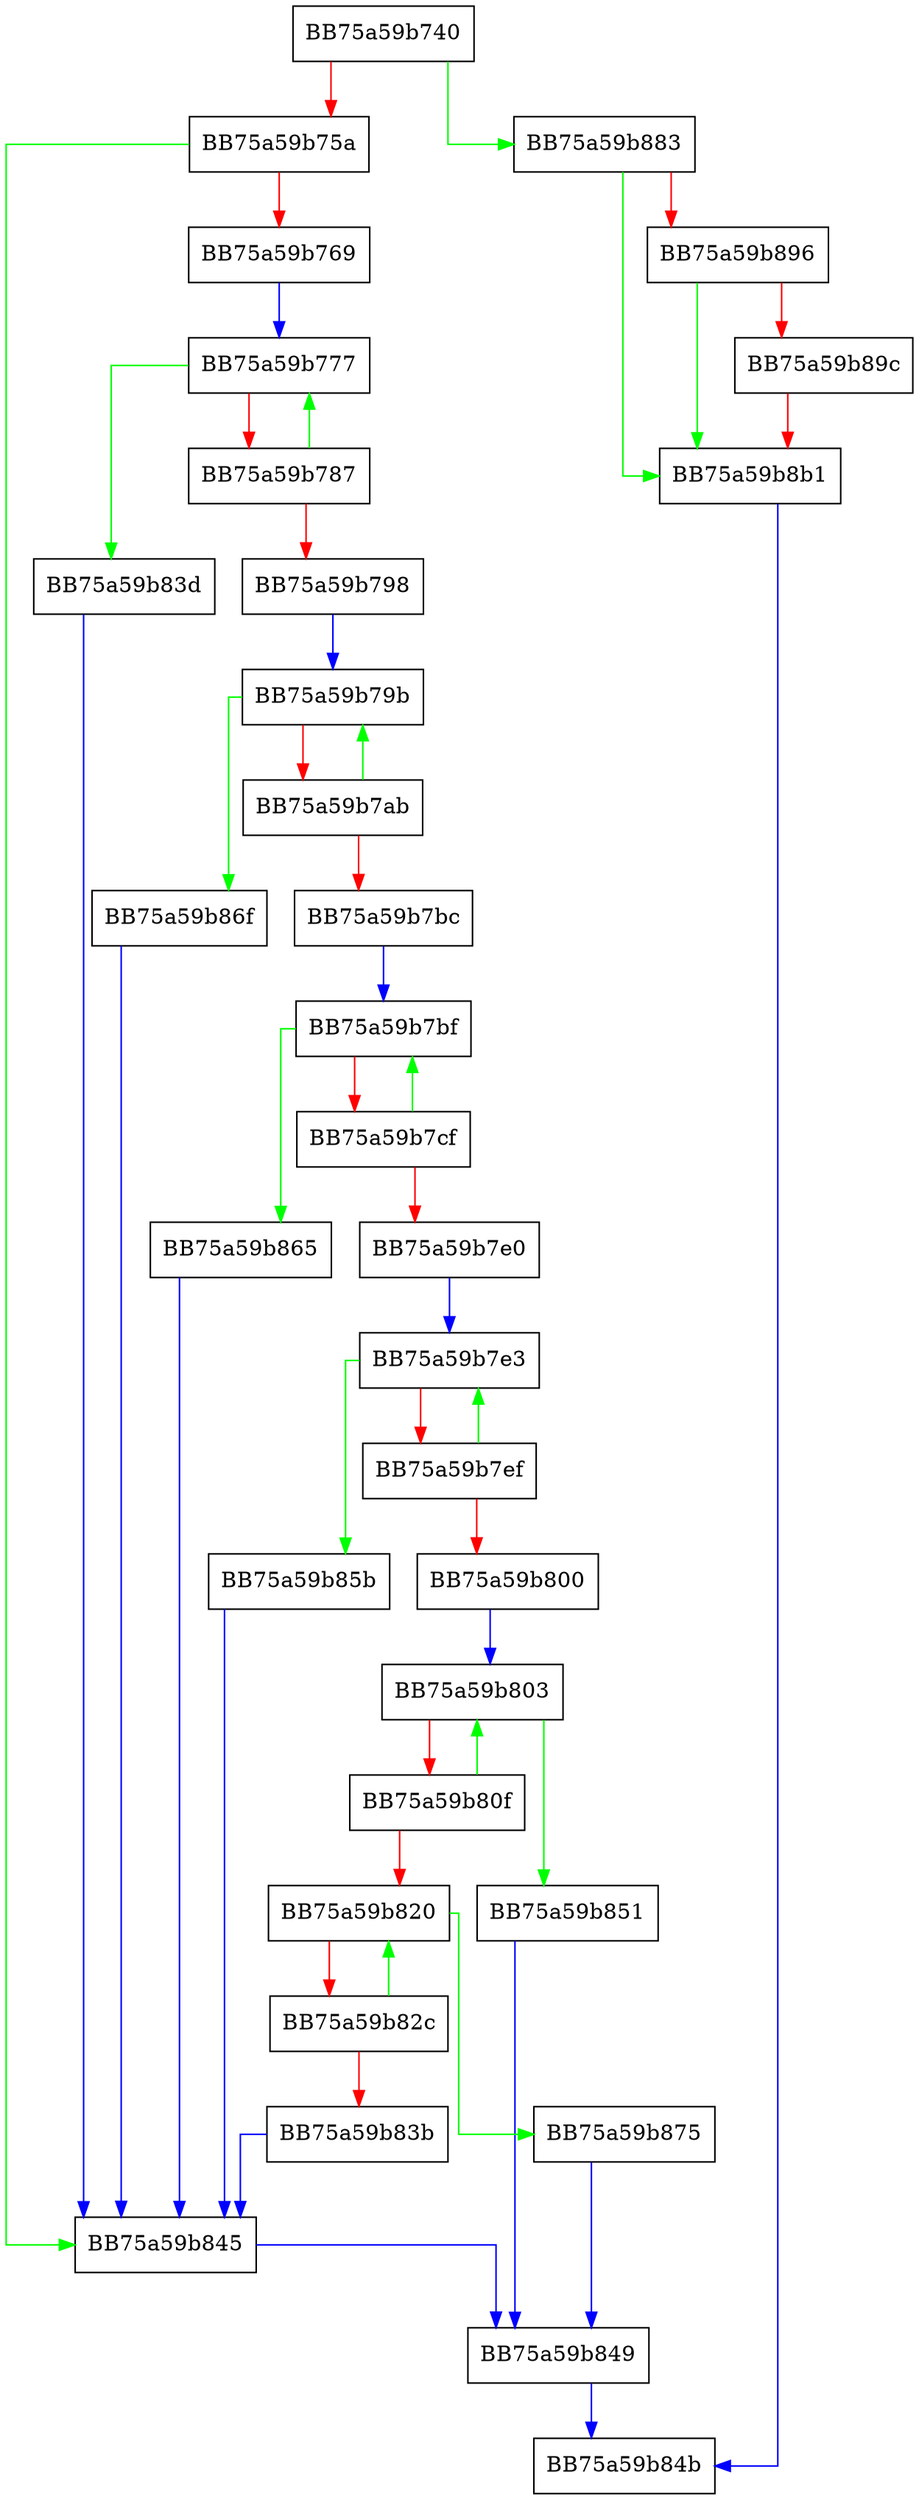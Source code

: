 digraph OidElement {
  node [shape="box"];
  graph [splines=ortho];
  BB75a59b740 -> BB75a59b883 [color="green"];
  BB75a59b740 -> BB75a59b75a [color="red"];
  BB75a59b75a -> BB75a59b845 [color="green"];
  BB75a59b75a -> BB75a59b769 [color="red"];
  BB75a59b769 -> BB75a59b777 [color="blue"];
  BB75a59b777 -> BB75a59b83d [color="green"];
  BB75a59b777 -> BB75a59b787 [color="red"];
  BB75a59b787 -> BB75a59b777 [color="green"];
  BB75a59b787 -> BB75a59b798 [color="red"];
  BB75a59b798 -> BB75a59b79b [color="blue"];
  BB75a59b79b -> BB75a59b86f [color="green"];
  BB75a59b79b -> BB75a59b7ab [color="red"];
  BB75a59b7ab -> BB75a59b79b [color="green"];
  BB75a59b7ab -> BB75a59b7bc [color="red"];
  BB75a59b7bc -> BB75a59b7bf [color="blue"];
  BB75a59b7bf -> BB75a59b865 [color="green"];
  BB75a59b7bf -> BB75a59b7cf [color="red"];
  BB75a59b7cf -> BB75a59b7bf [color="green"];
  BB75a59b7cf -> BB75a59b7e0 [color="red"];
  BB75a59b7e0 -> BB75a59b7e3 [color="blue"];
  BB75a59b7e3 -> BB75a59b85b [color="green"];
  BB75a59b7e3 -> BB75a59b7ef [color="red"];
  BB75a59b7ef -> BB75a59b7e3 [color="green"];
  BB75a59b7ef -> BB75a59b800 [color="red"];
  BB75a59b800 -> BB75a59b803 [color="blue"];
  BB75a59b803 -> BB75a59b851 [color="green"];
  BB75a59b803 -> BB75a59b80f [color="red"];
  BB75a59b80f -> BB75a59b803 [color="green"];
  BB75a59b80f -> BB75a59b820 [color="red"];
  BB75a59b820 -> BB75a59b875 [color="green"];
  BB75a59b820 -> BB75a59b82c [color="red"];
  BB75a59b82c -> BB75a59b820 [color="green"];
  BB75a59b82c -> BB75a59b83b [color="red"];
  BB75a59b83b -> BB75a59b845 [color="blue"];
  BB75a59b83d -> BB75a59b845 [color="blue"];
  BB75a59b845 -> BB75a59b849 [color="blue"];
  BB75a59b849 -> BB75a59b84b [color="blue"];
  BB75a59b851 -> BB75a59b849 [color="blue"];
  BB75a59b85b -> BB75a59b845 [color="blue"];
  BB75a59b865 -> BB75a59b845 [color="blue"];
  BB75a59b86f -> BB75a59b845 [color="blue"];
  BB75a59b875 -> BB75a59b849 [color="blue"];
  BB75a59b883 -> BB75a59b8b1 [color="green"];
  BB75a59b883 -> BB75a59b896 [color="red"];
  BB75a59b896 -> BB75a59b8b1 [color="green"];
  BB75a59b896 -> BB75a59b89c [color="red"];
  BB75a59b89c -> BB75a59b8b1 [color="red"];
  BB75a59b8b1 -> BB75a59b84b [color="blue"];
}